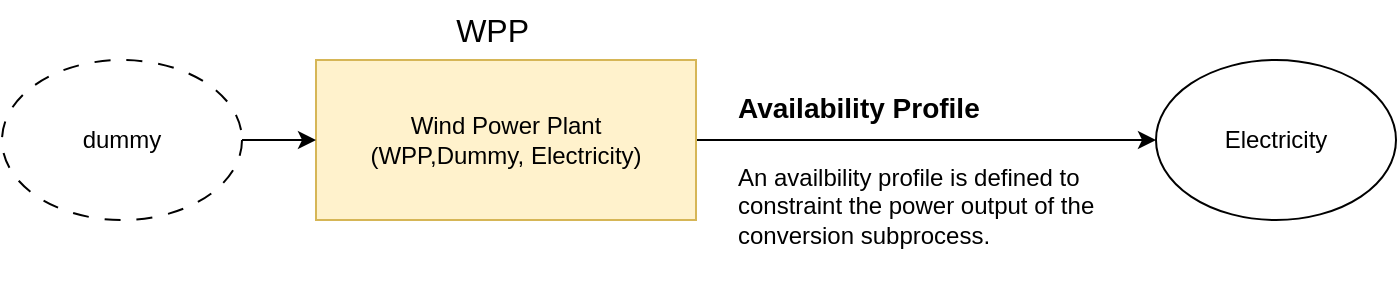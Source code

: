 <mxfile version="22.0.3" type="device">
  <diagram name="Page-1" id="OMk8Flor9-d7_5F8JqJ7">
    <mxGraphModel dx="973" dy="679" grid="1" gridSize="10" guides="1" tooltips="1" connect="1" arrows="1" fold="1" page="1" pageScale="1" pageWidth="850" pageHeight="1100" math="0" shadow="0">
      <root>
        <mxCell id="0" />
        <mxCell id="1" parent="0" />
        <mxCell id="OeZy0ZMXUKDgR2ET47Y--2" value="WPP&amp;nbsp;" style="text;html=1;align=center;verticalAlign=middle;resizable=0;points=[];autosize=1;strokeColor=none;fillColor=none;fontSize=16;" parent="1" vertex="1">
          <mxGeometry x="240" y="272" width="60" height="30" as="geometry" />
        </mxCell>
        <mxCell id="OeZy0ZMXUKDgR2ET47Y--3" value="Electricity" style="ellipse;whiteSpace=wrap;html=1;fillColor=#FFFFFF;strokeColor=#000000;" parent="1" vertex="1">
          <mxGeometry x="600" y="302" width="120" height="80" as="geometry" />
        </mxCell>
        <mxCell id="T-NbBw7F_VQ1Md_ChI5A-2" style="edgeStyle=orthogonalEdgeStyle;rounded=0;orthogonalLoop=1;jettySize=auto;html=1;exitX=1;exitY=0.5;exitDx=0;exitDy=0;" edge="1" parent="1" source="OeZy0ZMXUKDgR2ET47Y--6" target="OeZy0ZMXUKDgR2ET47Y--3">
          <mxGeometry relative="1" as="geometry" />
        </mxCell>
        <mxCell id="OeZy0ZMXUKDgR2ET47Y--6" value="Wind Power Plant&lt;br&gt;(WPP,Dummy, Electricity)" style="rounded=0;whiteSpace=wrap;html=1;fillColor=#fff2cc;strokeColor=#d6b656;" parent="1" vertex="1">
          <mxGeometry x="180" y="302" width="190" height="80" as="geometry" />
        </mxCell>
        <mxCell id="OeZy0ZMXUKDgR2ET47Y--7" value="" style="edgeStyle=orthogonalEdgeStyle;rounded=0;orthogonalLoop=1;jettySize=auto;html=1;" parent="1" source="OeZy0ZMXUKDgR2ET47Y--8" target="OeZy0ZMXUKDgR2ET47Y--6" edge="1">
          <mxGeometry relative="1" as="geometry" />
        </mxCell>
        <mxCell id="OeZy0ZMXUKDgR2ET47Y--8" value="dummy" style="ellipse;whiteSpace=wrap;html=1;dashed=1;dashPattern=8 8;" parent="1" vertex="1">
          <mxGeometry x="23" y="302" width="120" height="80" as="geometry" />
        </mxCell>
        <mxCell id="T-NbBw7F_VQ1Md_ChI5A-3" value="&lt;h1&gt;&lt;font style=&quot;font-size: 14px;&quot;&gt;Availability Profile&lt;/font&gt;&lt;/h1&gt;&lt;p&gt;An availbility profile is defined to constraint the power output of the conversion subprocess.&lt;/p&gt;" style="text;html=1;strokeColor=none;fillColor=none;spacing=5;spacingTop=-20;whiteSpace=wrap;overflow=hidden;rounded=0;" vertex="1" parent="1">
          <mxGeometry x="386" y="303" width="230" height="120" as="geometry" />
        </mxCell>
      </root>
    </mxGraphModel>
  </diagram>
</mxfile>
